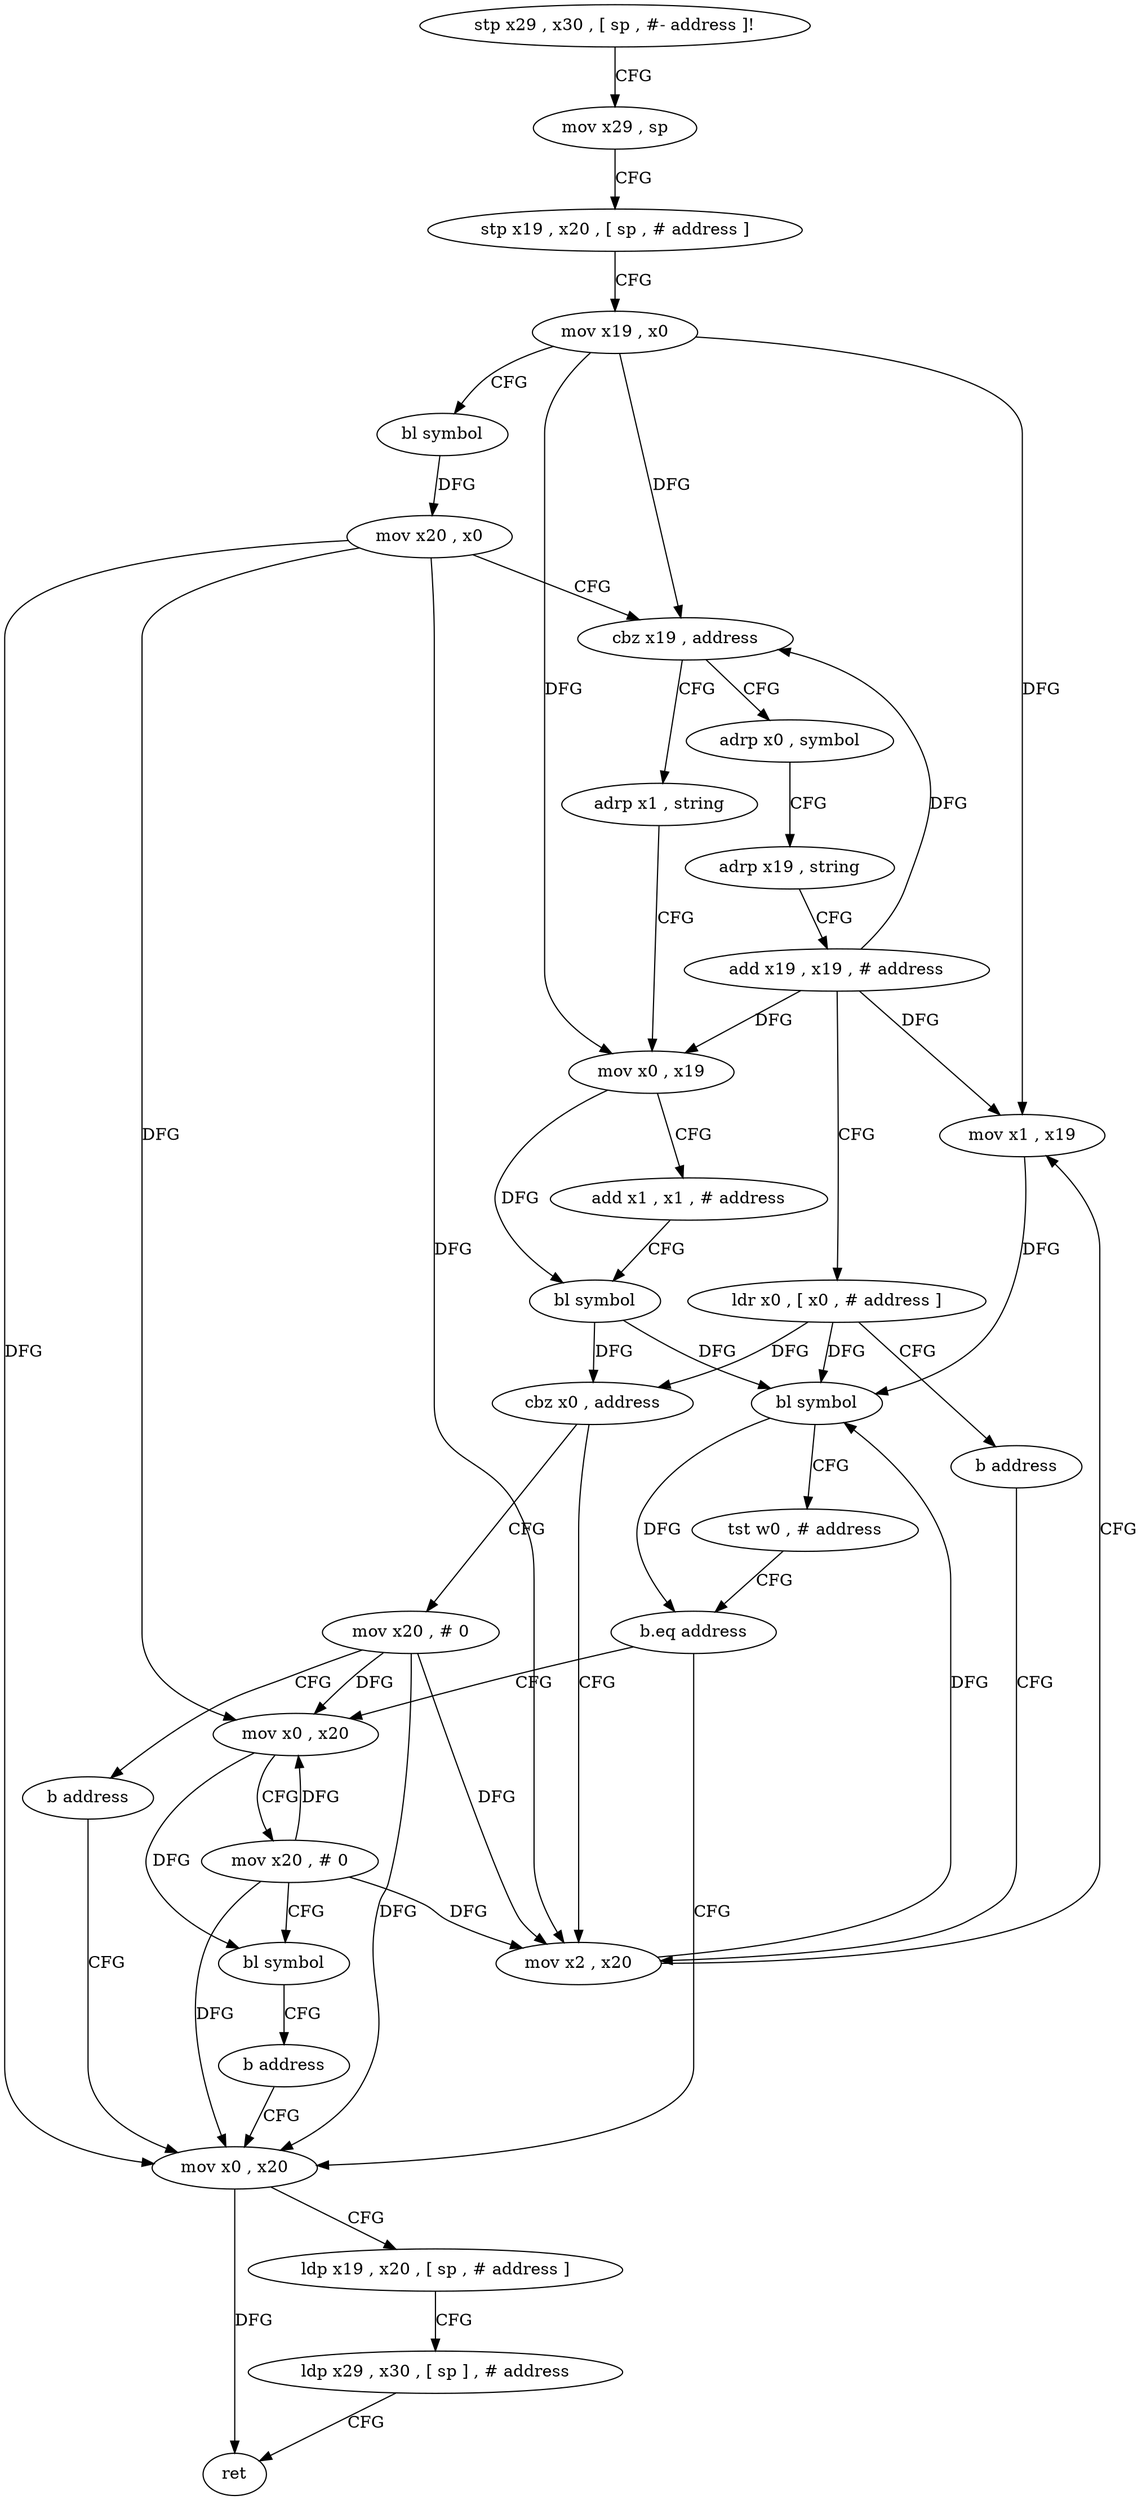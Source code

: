 digraph "func" {
"4215608" [label = "stp x29 , x30 , [ sp , #- address ]!" ]
"4215612" [label = "mov x29 , sp" ]
"4215616" [label = "stp x19 , x20 , [ sp , # address ]" ]
"4215620" [label = "mov x19 , x0" ]
"4215624" [label = "bl symbol" ]
"4215628" [label = "mov x20 , x0" ]
"4215632" [label = "cbz x19 , address" ]
"4215696" [label = "adrp x0 , symbol" ]
"4215636" [label = "adrp x1 , string" ]
"4215700" [label = "adrp x19 , string" ]
"4215704" [label = "add x19 , x19 , # address" ]
"4215708" [label = "ldr x0 , [ x0 , # address ]" ]
"4215712" [label = "b address" ]
"4215656" [label = "mov x2 , x20" ]
"4215640" [label = "mov x0 , x19" ]
"4215644" [label = "add x1 , x1 , # address" ]
"4215648" [label = "bl symbol" ]
"4215652" [label = "cbz x0 , address" ]
"4215736" [label = "mov x20 , # 0" ]
"4215660" [label = "mov x1 , x19" ]
"4215664" [label = "bl symbol" ]
"4215668" [label = "tst w0 , # address" ]
"4215672" [label = "b.eq address" ]
"4215720" [label = "mov x0 , x20" ]
"4215676" [label = "mov x0 , x20" ]
"4215740" [label = "b address" ]
"4215724" [label = "mov x20 , # 0" ]
"4215728" [label = "bl symbol" ]
"4215732" [label = "b address" ]
"4215680" [label = "ldp x19 , x20 , [ sp , # address ]" ]
"4215684" [label = "ldp x29 , x30 , [ sp ] , # address" ]
"4215688" [label = "ret" ]
"4215608" -> "4215612" [ label = "CFG" ]
"4215612" -> "4215616" [ label = "CFG" ]
"4215616" -> "4215620" [ label = "CFG" ]
"4215620" -> "4215624" [ label = "CFG" ]
"4215620" -> "4215632" [ label = "DFG" ]
"4215620" -> "4215640" [ label = "DFG" ]
"4215620" -> "4215660" [ label = "DFG" ]
"4215624" -> "4215628" [ label = "DFG" ]
"4215628" -> "4215632" [ label = "CFG" ]
"4215628" -> "4215656" [ label = "DFG" ]
"4215628" -> "4215720" [ label = "DFG" ]
"4215628" -> "4215676" [ label = "DFG" ]
"4215632" -> "4215696" [ label = "CFG" ]
"4215632" -> "4215636" [ label = "CFG" ]
"4215696" -> "4215700" [ label = "CFG" ]
"4215636" -> "4215640" [ label = "CFG" ]
"4215700" -> "4215704" [ label = "CFG" ]
"4215704" -> "4215708" [ label = "CFG" ]
"4215704" -> "4215632" [ label = "DFG" ]
"4215704" -> "4215640" [ label = "DFG" ]
"4215704" -> "4215660" [ label = "DFG" ]
"4215708" -> "4215712" [ label = "CFG" ]
"4215708" -> "4215652" [ label = "DFG" ]
"4215708" -> "4215664" [ label = "DFG" ]
"4215712" -> "4215656" [ label = "CFG" ]
"4215656" -> "4215660" [ label = "CFG" ]
"4215656" -> "4215664" [ label = "DFG" ]
"4215640" -> "4215644" [ label = "CFG" ]
"4215640" -> "4215648" [ label = "DFG" ]
"4215644" -> "4215648" [ label = "CFG" ]
"4215648" -> "4215652" [ label = "DFG" ]
"4215648" -> "4215664" [ label = "DFG" ]
"4215652" -> "4215736" [ label = "CFG" ]
"4215652" -> "4215656" [ label = "CFG" ]
"4215736" -> "4215740" [ label = "CFG" ]
"4215736" -> "4215656" [ label = "DFG" ]
"4215736" -> "4215720" [ label = "DFG" ]
"4215736" -> "4215676" [ label = "DFG" ]
"4215660" -> "4215664" [ label = "DFG" ]
"4215664" -> "4215668" [ label = "CFG" ]
"4215664" -> "4215672" [ label = "DFG" ]
"4215668" -> "4215672" [ label = "CFG" ]
"4215672" -> "4215720" [ label = "CFG" ]
"4215672" -> "4215676" [ label = "CFG" ]
"4215720" -> "4215724" [ label = "CFG" ]
"4215720" -> "4215728" [ label = "DFG" ]
"4215676" -> "4215680" [ label = "CFG" ]
"4215676" -> "4215688" [ label = "DFG" ]
"4215740" -> "4215676" [ label = "CFG" ]
"4215724" -> "4215728" [ label = "CFG" ]
"4215724" -> "4215656" [ label = "DFG" ]
"4215724" -> "4215720" [ label = "DFG" ]
"4215724" -> "4215676" [ label = "DFG" ]
"4215728" -> "4215732" [ label = "CFG" ]
"4215732" -> "4215676" [ label = "CFG" ]
"4215680" -> "4215684" [ label = "CFG" ]
"4215684" -> "4215688" [ label = "CFG" ]
}
